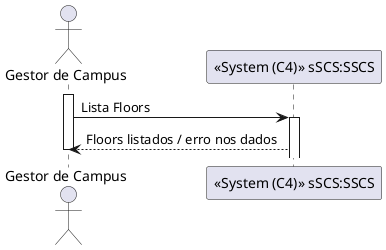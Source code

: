 @startuml
'https://plantuml.com/sequence-diagram

actor User as "Gestor de Campus"
participant SC as "<<System (C4)>> sSCS:SSCS"
activate User
User -> SC : Lista Floors
activate SC
SC --> User : Floors listados / erro nos dados



deactivate User
@enduml

